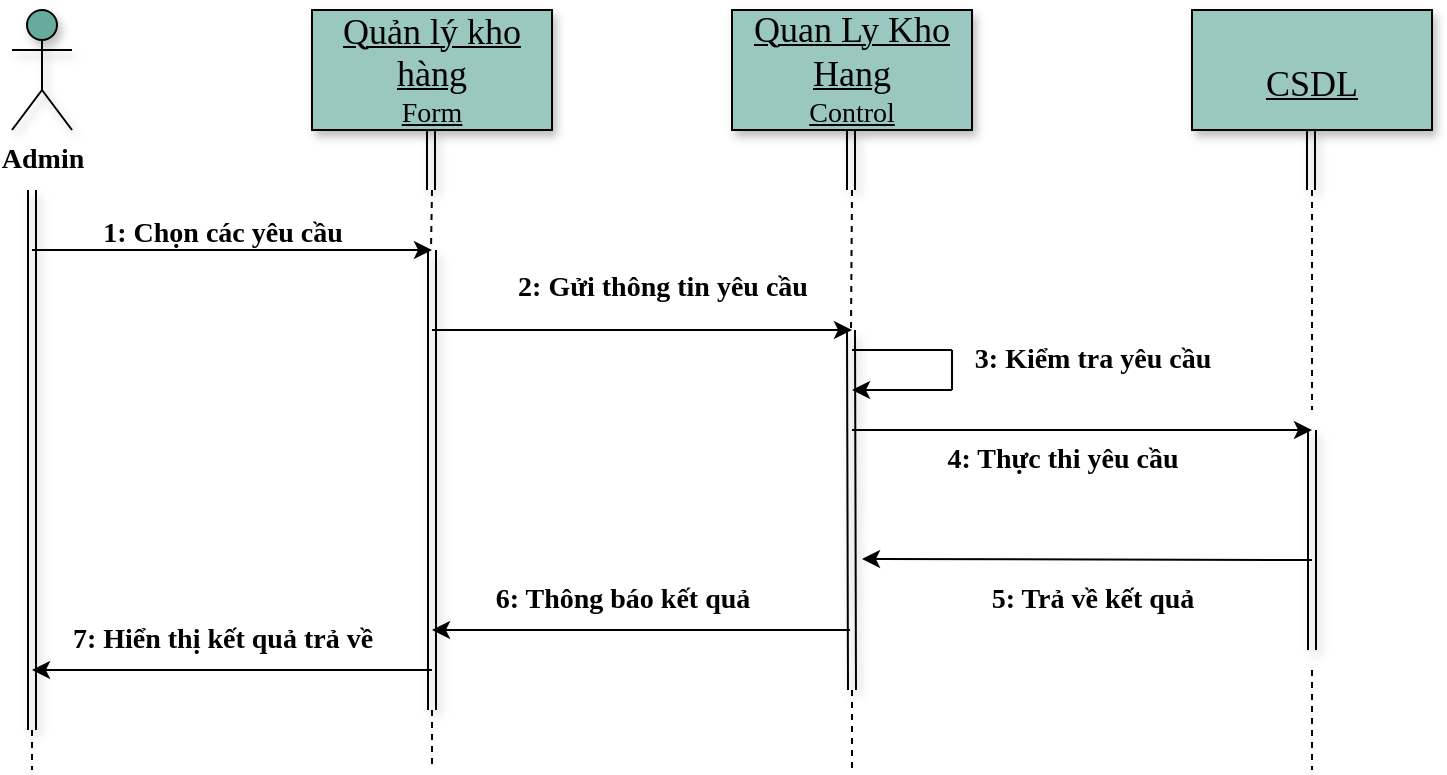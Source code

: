 <mxfile version="20.6.2" type="device"><diagram id="p91hFdY2XhtISDz_CUK0" name="Trang-1"><mxGraphModel dx="1278" dy="521" grid="1" gridSize="10" guides="1" tooltips="1" connect="1" arrows="1" fold="1" page="1" pageScale="1" pageWidth="827" pageHeight="1169" math="0" shadow="0"><root><mxCell id="0"/><mxCell id="1" parent="0"/><mxCell id="YqVr4HZ5GhlYWMITiM9T-1" value="&lt;font face=&quot;Times New Roman&quot;&gt;&lt;span style=&quot;font-size: 14px;&quot;&gt;&lt;b&gt;Admin&lt;/b&gt;&lt;/span&gt;&lt;/font&gt;" style="shape=umlActor;verticalLabelPosition=bottom;verticalAlign=top;html=1;outlineConnect=0;fillColor=#67AB9F;shadow=1;" vertex="1" parent="1"><mxGeometry x="100" y="110" width="30" height="60" as="geometry"/></mxCell><mxCell id="YqVr4HZ5GhlYWMITiM9T-2" value="&lt;font style=&quot;&quot; face=&quot;Times New Roman&quot;&gt;&lt;u style=&quot;&quot;&gt;&lt;font style=&quot;font-size: 18px;&quot;&gt;Quản lý kho hàng&lt;br&gt;&lt;/font&gt;&lt;span style=&quot;font-size: 14px;&quot;&gt;Form&lt;/span&gt;&lt;/u&gt;&lt;/font&gt;" style="rounded=0;whiteSpace=wrap;html=1;align=center;fillColor=#9AC7BF;shadow=1;" vertex="1" parent="1"><mxGeometry x="250" y="110" width="120" height="60" as="geometry"/></mxCell><mxCell id="YqVr4HZ5GhlYWMITiM9T-3" value="" style="shape=link;html=1;rounded=0;fillColor=#9AC7BF;shadow=1;" edge="1" parent="1"><mxGeometry width="100" relative="1" as="geometry"><mxPoint x="110" y="200" as="sourcePoint"/><mxPoint x="110" y="470" as="targetPoint"/></mxGeometry></mxCell><mxCell id="YqVr4HZ5GhlYWMITiM9T-4" value="" style="shape=link;html=1;rounded=0;shadow=1;" edge="1" parent="1"><mxGeometry width="100" relative="1" as="geometry"><mxPoint x="310" y="230" as="sourcePoint"/><mxPoint x="310" y="460" as="targetPoint"/></mxGeometry></mxCell><mxCell id="YqVr4HZ5GhlYWMITiM9T-5" value="" style="shape=link;html=1;rounded=0;shadow=1;" edge="1" parent="1"><mxGeometry width="100" relative="1" as="geometry"><mxPoint x="309.5" y="170" as="sourcePoint"/><mxPoint x="309.5" y="200" as="targetPoint"/></mxGeometry></mxCell><mxCell id="YqVr4HZ5GhlYWMITiM9T-6" value="" style="endArrow=classic;html=1;rounded=0;" edge="1" parent="1"><mxGeometry width="50" height="50" relative="1" as="geometry"><mxPoint x="110" y="230" as="sourcePoint"/><mxPoint x="310" y="230" as="targetPoint"/></mxGeometry></mxCell><mxCell id="YqVr4HZ5GhlYWMITiM9T-7" value="" style="shape=link;html=1;rounded=0;shadow=1;" edge="1" parent="1"><mxGeometry width="100" relative="1" as="geometry"><mxPoint x="519.5" y="270" as="sourcePoint"/><mxPoint x="520" y="450" as="targetPoint"/></mxGeometry></mxCell><mxCell id="YqVr4HZ5GhlYWMITiM9T-8" value="&lt;u style=&quot;font-family: &amp;quot;Times New Roman&amp;quot;;&quot;&gt;&lt;font style=&quot;font-size: 18px;&quot;&gt;Quan Ly Kho Hang&lt;br&gt;&lt;/font&gt;&lt;/u&gt;&lt;span style=&quot;font-size: 14px;&quot;&gt;&lt;font face=&quot;Times New Roman&quot;&gt;&lt;u&gt;Control&lt;/u&gt;&lt;/font&gt;&lt;/span&gt;" style="rounded=0;whiteSpace=wrap;html=1;fillColor=#9AC7BF;shadow=1;" vertex="1" parent="1"><mxGeometry x="460" y="110" width="120" height="60" as="geometry"/></mxCell><mxCell id="YqVr4HZ5GhlYWMITiM9T-9" value="" style="endArrow=classic;html=1;rounded=0;" edge="1" parent="1"><mxGeometry width="50" height="50" relative="1" as="geometry"><mxPoint x="310" y="270" as="sourcePoint"/><mxPoint x="520" y="270" as="targetPoint"/></mxGeometry></mxCell><mxCell id="YqVr4HZ5GhlYWMITiM9T-10" value="" style="endArrow=classic;html=1;rounded=0;" edge="1" parent="1"><mxGeometry width="50" height="50" relative="1" as="geometry"><mxPoint x="519" y="420" as="sourcePoint"/><mxPoint x="310" y="420" as="targetPoint"/></mxGeometry></mxCell><mxCell id="YqVr4HZ5GhlYWMITiM9T-11" value="" style="shape=link;html=1;rounded=0;shadow=1;" edge="1" parent="1"><mxGeometry width="100" relative="1" as="geometry"><mxPoint x="519.5" y="170" as="sourcePoint"/><mxPoint x="519.5" y="200" as="targetPoint"/></mxGeometry></mxCell><mxCell id="YqVr4HZ5GhlYWMITiM9T-12" value="&lt;br&gt;&lt;font face=&quot;Times New Roman&quot;&gt;&lt;span style=&quot;font-size: 18px;&quot;&gt;&lt;u&gt;CSDL&lt;/u&gt;&lt;/span&gt;&lt;/font&gt;" style="rounded=0;whiteSpace=wrap;html=1;fillColor=#9AC7BF;shadow=1;" vertex="1" parent="1"><mxGeometry x="690" y="110" width="120" height="60" as="geometry"/></mxCell><mxCell id="YqVr4HZ5GhlYWMITiM9T-13" value="" style="shape=link;html=1;rounded=0;shadow=1;" edge="1" parent="1"><mxGeometry width="100" relative="1" as="geometry"><mxPoint x="749.5" y="170" as="sourcePoint"/><mxPoint x="749.5" y="200" as="targetPoint"/></mxGeometry></mxCell><mxCell id="YqVr4HZ5GhlYWMITiM9T-14" value="" style="shape=link;html=1;rounded=0;shadow=1;" edge="1" parent="1"><mxGeometry width="100" relative="1" as="geometry"><mxPoint x="750" y="320" as="sourcePoint"/><mxPoint x="750" y="430" as="targetPoint"/></mxGeometry></mxCell><mxCell id="YqVr4HZ5GhlYWMITiM9T-15" value="" style="endArrow=classic;html=1;rounded=0;" edge="1" parent="1"><mxGeometry width="50" height="50" relative="1" as="geometry"><mxPoint x="520" y="320" as="sourcePoint"/><mxPoint x="750" y="320" as="targetPoint"/></mxGeometry></mxCell><mxCell id="YqVr4HZ5GhlYWMITiM9T-16" value="" style="endArrow=classic;html=1;rounded=0;" edge="1" parent="1"><mxGeometry width="50" height="50" relative="1" as="geometry"><mxPoint x="750" y="385" as="sourcePoint"/><mxPoint x="525" y="384.5" as="targetPoint"/></mxGeometry></mxCell><mxCell id="YqVr4HZ5GhlYWMITiM9T-17" value="" style="endArrow=none;html=1;rounded=0;" edge="1" parent="1"><mxGeometry width="50" height="50" relative="1" as="geometry"><mxPoint x="520" y="280" as="sourcePoint"/><mxPoint x="570" y="280" as="targetPoint"/></mxGeometry></mxCell><mxCell id="YqVr4HZ5GhlYWMITiM9T-18" value="" style="endArrow=none;html=1;rounded=0;" edge="1" parent="1"><mxGeometry width="50" height="50" relative="1" as="geometry"><mxPoint x="570" y="280" as="sourcePoint"/><mxPoint x="570" y="300" as="targetPoint"/></mxGeometry></mxCell><mxCell id="YqVr4HZ5GhlYWMITiM9T-19" value="" style="endArrow=classic;html=1;rounded=0;" edge="1" parent="1"><mxGeometry width="50" height="50" relative="1" as="geometry"><mxPoint x="570" y="300" as="sourcePoint"/><mxPoint x="520" y="300" as="targetPoint"/></mxGeometry></mxCell><mxCell id="YqVr4HZ5GhlYWMITiM9T-20" value="" style="endArrow=none;dashed=1;html=1;rounded=0;" edge="1" parent="1"><mxGeometry width="50" height="50" relative="1" as="geometry"><mxPoint x="110" y="470" as="sourcePoint"/><mxPoint x="110" y="490" as="targetPoint"/></mxGeometry></mxCell><mxCell id="YqVr4HZ5GhlYWMITiM9T-21" value="" style="endArrow=none;dashed=1;html=1;rounded=0;" edge="1" parent="1"><mxGeometry width="50" height="50" relative="1" as="geometry"><mxPoint x="310" y="460" as="sourcePoint"/><mxPoint x="310" y="490" as="targetPoint"/></mxGeometry></mxCell><mxCell id="YqVr4HZ5GhlYWMITiM9T-23" value="" style="endArrow=none;dashed=1;html=1;rounded=0;" edge="1" parent="1"><mxGeometry width="50" height="50" relative="1" as="geometry"><mxPoint x="750" y="440" as="sourcePoint"/><mxPoint x="750" y="490" as="targetPoint"/></mxGeometry></mxCell><mxCell id="YqVr4HZ5GhlYWMITiM9T-24" value="" style="endArrow=none;dashed=1;html=1;rounded=0;" edge="1" parent="1"><mxGeometry width="50" height="50" relative="1" as="geometry"><mxPoint x="750" y="200" as="sourcePoint"/><mxPoint x="750" y="310" as="targetPoint"/></mxGeometry></mxCell><mxCell id="YqVr4HZ5GhlYWMITiM9T-25" value="" style="endArrow=none;dashed=1;html=1;rounded=0;" edge="1" parent="1"><mxGeometry width="50" height="50" relative="1" as="geometry"><mxPoint x="520" y="200" as="sourcePoint"/><mxPoint x="519.5" y="270" as="targetPoint"/></mxGeometry></mxCell><mxCell id="YqVr4HZ5GhlYWMITiM9T-26" value="" style="endArrow=none;dashed=1;html=1;rounded=0;" edge="1" parent="1"><mxGeometry width="50" height="50" relative="1" as="geometry"><mxPoint x="310" y="200" as="sourcePoint"/><mxPoint x="309.5" y="230" as="targetPoint"/></mxGeometry></mxCell><mxCell id="YqVr4HZ5GhlYWMITiM9T-27" value="&lt;font style=&quot;font-size: 14px;&quot;&gt;&lt;b&gt;1: Chọn các yêu cầu&lt;/b&gt;&lt;/font&gt;" style="text;html=1;align=center;verticalAlign=middle;resizable=0;points=[];autosize=1;strokeColor=none;fillColor=none;fontSize=18;fontFamily=Times New Roman;" vertex="1" parent="1"><mxGeometry x="135" y="200" width="140" height="40" as="geometry"/></mxCell><mxCell id="YqVr4HZ5GhlYWMITiM9T-28" value="&lt;b&gt;2: Gửi thông tin yêu cầu&lt;/b&gt;" style="text;html=1;align=center;verticalAlign=middle;resizable=0;points=[];autosize=1;strokeColor=none;fillColor=none;fontSize=14;fontFamily=Times New Roman;" vertex="1" parent="1"><mxGeometry x="340" y="234" width="170" height="30" as="geometry"/></mxCell><mxCell id="YqVr4HZ5GhlYWMITiM9T-30" value="&lt;b&gt;5: Trả về kết quả&lt;/b&gt;" style="text;html=1;align=center;verticalAlign=middle;resizable=0;points=[];autosize=1;strokeColor=none;fillColor=none;fontSize=14;fontFamily=Times New Roman;" vertex="1" parent="1"><mxGeometry x="580" y="390" width="120" height="30" as="geometry"/></mxCell><mxCell id="YqVr4HZ5GhlYWMITiM9T-31" value="&lt;b&gt;3: Kiểm tra yêu cầu&lt;/b&gt;" style="text;html=1;align=center;verticalAlign=middle;resizable=0;points=[];autosize=1;strokeColor=none;fillColor=none;fontSize=14;fontFamily=Times New Roman;" vertex="1" parent="1"><mxGeometry x="570" y="270" width="140" height="30" as="geometry"/></mxCell><mxCell id="YqVr4HZ5GhlYWMITiM9T-32" value="&lt;b&gt;6: Thông báo kết quả&lt;/b&gt;" style="text;html=1;align=center;verticalAlign=middle;resizable=0;points=[];autosize=1;strokeColor=none;fillColor=none;fontSize=14;fontFamily=Times New Roman;" vertex="1" parent="1"><mxGeometry x="330" y="390" width="150" height="30" as="geometry"/></mxCell><mxCell id="YqVr4HZ5GhlYWMITiM9T-33" value="" style="endArrow=classic;html=1;rounded=0;fontFamily=Times New Roman;fontSize=14;" edge="1" parent="1"><mxGeometry width="50" height="50" relative="1" as="geometry"><mxPoint x="310" y="440" as="sourcePoint"/><mxPoint x="110" y="440" as="targetPoint"/></mxGeometry></mxCell><mxCell id="YqVr4HZ5GhlYWMITiM9T-34" value="&lt;b&gt;7: Hiển thị kết quả trả về&lt;/b&gt;" style="text;html=1;align=center;verticalAlign=middle;resizable=0;points=[];autosize=1;strokeColor=none;fillColor=none;fontSize=14;fontFamily=Times New Roman;" vertex="1" parent="1"><mxGeometry x="120" y="410" width="170" height="30" as="geometry"/></mxCell><mxCell id="YqVr4HZ5GhlYWMITiM9T-38" value="&lt;b&gt;4: Thực thi yêu cầu&lt;/b&gt;" style="text;html=1;align=center;verticalAlign=middle;resizable=0;points=[];autosize=1;strokeColor=none;fillColor=none;fontSize=14;fontFamily=Times New Roman;" vertex="1" parent="1"><mxGeometry x="555" y="320" width="140" height="30" as="geometry"/></mxCell><mxCell id="YqVr4HZ5GhlYWMITiM9T-39" value="" style="endArrow=none;dashed=1;html=1;rounded=0;" edge="1" parent="1"><mxGeometry width="50" height="50" relative="1" as="geometry"><mxPoint x="520" y="450" as="sourcePoint"/><mxPoint x="520" y="490" as="targetPoint"/></mxGeometry></mxCell></root></mxGraphModel></diagram></mxfile>